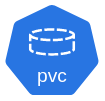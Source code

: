<mxfile version="24.6.3" type="github">
  <diagram name="Page-1" id="S1FUQOEb_uvKamap-_xn">
    <mxGraphModel dx="794" dy="446" grid="1" gridSize="10" guides="1" tooltips="1" connect="1" arrows="1" fold="1" page="1" pageScale="1" pageWidth="827" pageHeight="1169" math="0" shadow="0">
      <root>
        <mxCell id="0" />
        <mxCell id="1" parent="0" />
        <mxCell id="HWKSlz1FI2kMUmH8msnC-1" value="" style="aspect=fixed;sketch=0;html=1;dashed=0;whitespace=wrap;verticalLabelPosition=bottom;verticalAlign=top;fillColor=#2875E2;strokeColor=#ffffff;points=[[0.005,0.63,0],[0.1,0.2,0],[0.9,0.2,0],[0.5,0,0],[0.995,0.63,0],[0.72,0.99,0],[0.5,1,0],[0.28,0.99,0]];shape=mxgraph.kubernetes.icon2;kubernetesLabel=1;prIcon=pvc" vertex="1" parent="1">
          <mxGeometry x="360" y="190" width="50" height="48" as="geometry" />
        </mxCell>
      </root>
    </mxGraphModel>
  </diagram>
</mxfile>
